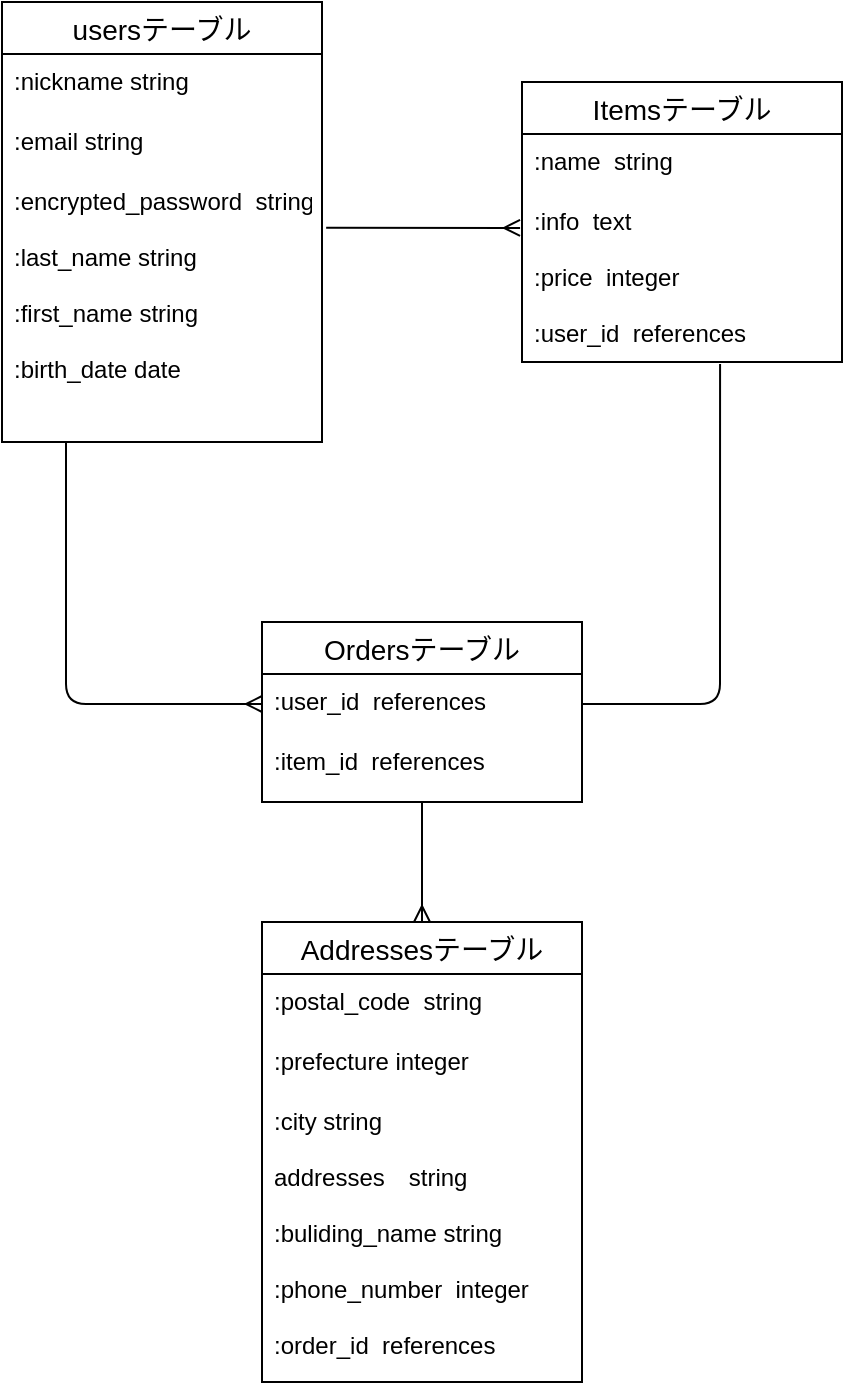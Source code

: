 <mxfile>
    <diagram id="MjtUyardWK0q4quX3gaD" name="ページ1">
        <mxGraphModel dx="2558" dy="693" grid="1" gridSize="10" guides="1" tooltips="1" connect="1" arrows="1" fold="1" page="1" pageScale="1" pageWidth="827" pageHeight="1169" math="0" shadow="0">
            <root>
                <mxCell id="0"/>
                <mxCell id="1" parent="0"/>
                <mxCell id="113" value="usersテーブル" style="swimlane;fontStyle=0;childLayout=stackLayout;horizontal=1;startSize=26;horizontalStack=0;resizeParent=1;resizeParentMax=0;resizeLast=0;collapsible=1;marginBottom=0;align=center;fontSize=14;" vertex="1" parent="1">
                    <mxGeometry x="-1000" y="120" width="160" height="220" as="geometry"/>
                </mxCell>
                <mxCell id="114" value=":nickname string" style="text;strokeColor=none;fillColor=none;spacingLeft=4;spacingRight=4;overflow=hidden;rotatable=0;points=[[0,0.5],[1,0.5]];portConstraint=eastwest;fontSize=12;" vertex="1" parent="113">
                    <mxGeometry y="26" width="160" height="30" as="geometry"/>
                </mxCell>
                <mxCell id="115" value=":email string" style="text;strokeColor=none;fillColor=none;spacingLeft=4;spacingRight=4;overflow=hidden;rotatable=0;points=[[0,0.5],[1,0.5]];portConstraint=eastwest;fontSize=12;" vertex="1" parent="113">
                    <mxGeometry y="56" width="160" height="30" as="geometry"/>
                </mxCell>
                <mxCell id="116" value=":encrypted_password  string&#10;&#10;:last_name string&#10;&#10;:first_name string&#10;&#10;:birth_date date" style="text;strokeColor=none;fillColor=none;spacingLeft=4;spacingRight=4;overflow=hidden;rotatable=0;points=[[0,0.5],[1,0.5]];portConstraint=eastwest;fontSize=12;" vertex="1" parent="113">
                    <mxGeometry y="86" width="160" height="134" as="geometry"/>
                </mxCell>
                <mxCell id="117" value="Itemsテーブル" style="swimlane;fontStyle=0;childLayout=stackLayout;horizontal=1;startSize=26;horizontalStack=0;resizeParent=1;resizeParentMax=0;resizeLast=0;collapsible=1;marginBottom=0;align=center;fontSize=14;" vertex="1" parent="1">
                    <mxGeometry x="-740" y="160" width="160" height="140" as="geometry"/>
                </mxCell>
                <mxCell id="119" value=":name  string" style="text;strokeColor=none;fillColor=none;spacingLeft=4;spacingRight=4;overflow=hidden;rotatable=0;points=[[0,0.5],[1,0.5]];portConstraint=eastwest;fontSize=12;" vertex="1" parent="117">
                    <mxGeometry y="26" width="160" height="30" as="geometry"/>
                </mxCell>
                <mxCell id="120" value=":info  text&#10;&#10;:price  integer&#10;&#10;:user_id  references&#10;" style="text;strokeColor=none;fillColor=none;spacingLeft=4;spacingRight=4;overflow=hidden;rotatable=0;points=[[0,0.5],[1,0.5]];portConstraint=eastwest;fontSize=12;" vertex="1" parent="117">
                    <mxGeometry y="56" width="160" height="84" as="geometry"/>
                </mxCell>
                <mxCell id="121" style="edgeStyle=none;html=1;exitX=1.013;exitY=0.201;exitDx=0;exitDy=0;endArrow=ERmany;endFill=0;exitPerimeter=0;entryX=-0.006;entryY=0.202;entryDx=0;entryDy=0;entryPerimeter=0;" edge="1" parent="1" source="116" target="120">
                    <mxGeometry relative="1" as="geometry">
                        <mxPoint x="-750" y="233" as="targetPoint"/>
                    </mxGeometry>
                </mxCell>
                <mxCell id="122" value="Ordersテーブル" style="swimlane;fontStyle=0;childLayout=stackLayout;horizontal=1;startSize=26;horizontalStack=0;resizeParent=1;resizeParentMax=0;resizeLast=0;collapsible=1;marginBottom=0;align=center;fontSize=14;" vertex="1" parent="1">
                    <mxGeometry x="-870" y="430" width="160" height="90" as="geometry"/>
                </mxCell>
                <mxCell id="123" value=":user_id  references&#10;         &#10;  " style="text;strokeColor=none;fillColor=none;spacingLeft=4;spacingRight=4;overflow=hidden;rotatable=0;points=[[0,0.5],[1,0.5]];portConstraint=eastwest;fontSize=12;" vertex="1" parent="122">
                    <mxGeometry y="26" width="160" height="30" as="geometry"/>
                </mxCell>
                <mxCell id="124" value=":item_id  references" style="text;strokeColor=none;fillColor=none;spacingLeft=4;spacingRight=4;overflow=hidden;rotatable=0;points=[[0,0.5],[1,0.5]];portConstraint=eastwest;fontSize=12;" vertex="1" parent="122">
                    <mxGeometry y="56" width="160" height="34" as="geometry"/>
                </mxCell>
                <mxCell id="130" style="edgeStyle=none;html=1;exitX=0.5;exitY=0;exitDx=0;exitDy=0;endArrow=ERmany;endFill=0;entryX=0.5;entryY=0;entryDx=0;entryDy=0;" edge="1" parent="1" source="126" target="126">
                    <mxGeometry relative="1" as="geometry">
                        <mxPoint x="-790" y="520" as="targetPoint"/>
                    </mxGeometry>
                </mxCell>
                <mxCell id="131" style="edgeStyle=none;html=1;exitX=0.5;exitY=0;exitDx=0;exitDy=0;endArrow=none;endFill=0;startArrow=ERmany;startFill=0;" edge="1" parent="1" source="126" target="124">
                    <mxGeometry relative="1" as="geometry"/>
                </mxCell>
                <mxCell id="126" value="Addressesテーブル" style="swimlane;fontStyle=0;childLayout=stackLayout;horizontal=1;startSize=26;horizontalStack=0;resizeParent=1;resizeParentMax=0;resizeLast=0;collapsible=1;marginBottom=0;align=center;fontSize=14;" vertex="1" parent="1">
                    <mxGeometry x="-870" y="580" width="160" height="230" as="geometry"/>
                </mxCell>
                <mxCell id="127" value=":postal_code  string" style="text;strokeColor=none;fillColor=none;spacingLeft=4;spacingRight=4;overflow=hidden;rotatable=0;points=[[0,0.5],[1,0.5]];portConstraint=eastwest;fontSize=12;" vertex="1" parent="126">
                    <mxGeometry y="26" width="160" height="30" as="geometry"/>
                </mxCell>
                <mxCell id="128" value=":prefecture integer" style="text;strokeColor=none;fillColor=none;spacingLeft=4;spacingRight=4;overflow=hidden;rotatable=0;points=[[0,0.5],[1,0.5]];portConstraint=eastwest;fontSize=12;" vertex="1" parent="126">
                    <mxGeometry y="56" width="160" height="30" as="geometry"/>
                </mxCell>
                <mxCell id="129" value=":city string&#10;&#10;addresses　string&#10;&#10;:buliding_name string&#10;&#10;:phone_number  integer&#10;&#10;:order_id  references" style="text;strokeColor=none;fillColor=none;spacingLeft=4;spacingRight=4;overflow=hidden;rotatable=0;points=[[0,0.5],[1,0.5]];portConstraint=eastwest;fontSize=12;" vertex="1" parent="126">
                    <mxGeometry y="86" width="160" height="144" as="geometry"/>
                </mxCell>
                <mxCell id="132" style="html=1;exitX=0;exitY=0.5;exitDx=0;exitDy=0;startArrow=ERmany;startFill=0;endArrow=none;endFill=0;entryX=0.2;entryY=1;entryDx=0;entryDy=0;entryPerimeter=0;elbow=vertical;" edge="1" parent="1" source="123" target="116">
                    <mxGeometry relative="1" as="geometry">
                        <mxPoint x="-970" y="471" as="targetPoint"/>
                        <Array as="points">
                            <mxPoint x="-968" y="471"/>
                        </Array>
                    </mxGeometry>
                </mxCell>
                <mxCell id="133" style="edgeStyle=none;html=1;exitX=1;exitY=0.5;exitDx=0;exitDy=0;entryX=0.619;entryY=1.012;entryDx=0;entryDy=0;entryPerimeter=0;startArrow=none;startFill=0;endArrow=none;endFill=0;elbow=vertical;" edge="1" parent="1" source="123" target="120">
                    <mxGeometry relative="1" as="geometry">
                        <Array as="points">
                            <mxPoint x="-641" y="471"/>
                        </Array>
                    </mxGeometry>
                </mxCell>
            </root>
        </mxGraphModel>
    </diagram>
</mxfile>